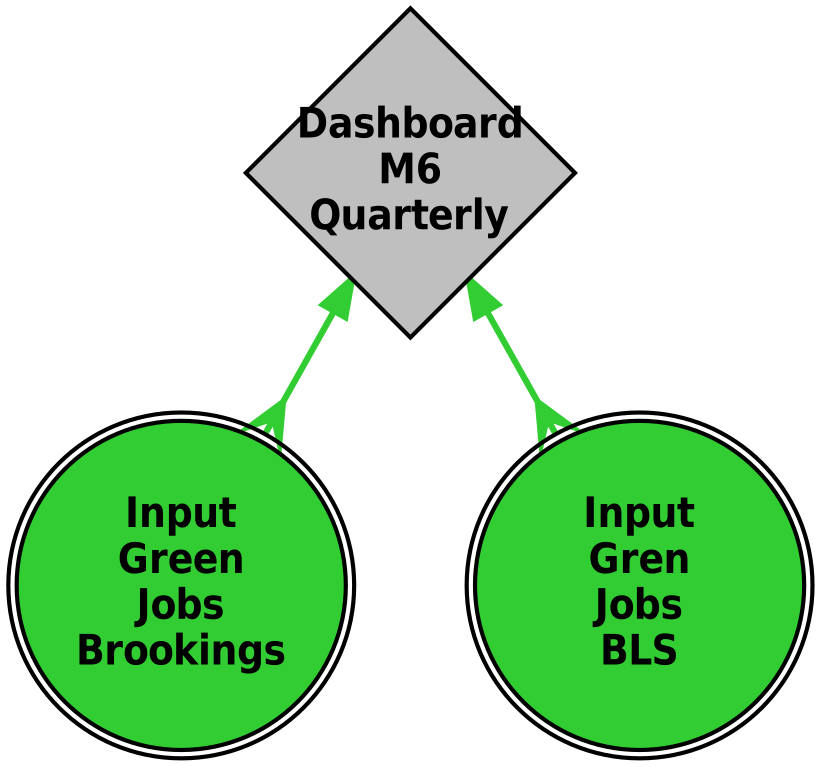 digraph dependencies {
layers="one:two:three";
outputorder="edgesfirst";
nodesep=0.75;
Dashboard_M6_Quarterly [layer="two"] [style="filled"] [height="2.2"] [shape="diamond"] [fontsize="20"] [fillcolor="grey75"] [fontname="Helvetica-Narrow-Bold"] [fixedsize="true"] [label="Dashboard\nM6\nQuarterly"] [width="2.2"] [penwidth="2"];
Dashboard_M6_Quarterly -> Input_Green_Jobs_Brookings [layer="one"] [arrowhead="crow"] [color="limegreen"] [arrowsize="1.75"] [dir="both"] [penwidth="3"];
Dashboard_M6_Quarterly -> Input_Gren_Jobs_BLS [layer="one"] [arrowhead="crow"] [color="limegreen"] [arrowsize="1.75"] [dir="both"] [penwidth="3"];
Input_Green_Jobs_Brookings [layer="two"] [style="filled"] [height="2.2"] [shape="doublecircle"] [fontsize="20"] [fillcolor="limegreen"] [fontname="Helvetica-Narrow-Bold"] [fixedsize="true"] [label="Input\nGreen\nJobs\nBrookings"] [width="2.2"] [penwidth="2"];
Input_Gren_Jobs_BLS [layer="two"] [style="filled"] [height="2.2"] [shape="doublecircle"] [fontsize="20"] [fillcolor="limegreen"] [fontname="Helvetica-Narrow-Bold"] [fixedsize="true"] [label="Input\nGren\nJobs\nBLS"] [width="2.2"] [penwidth="2"];
}
